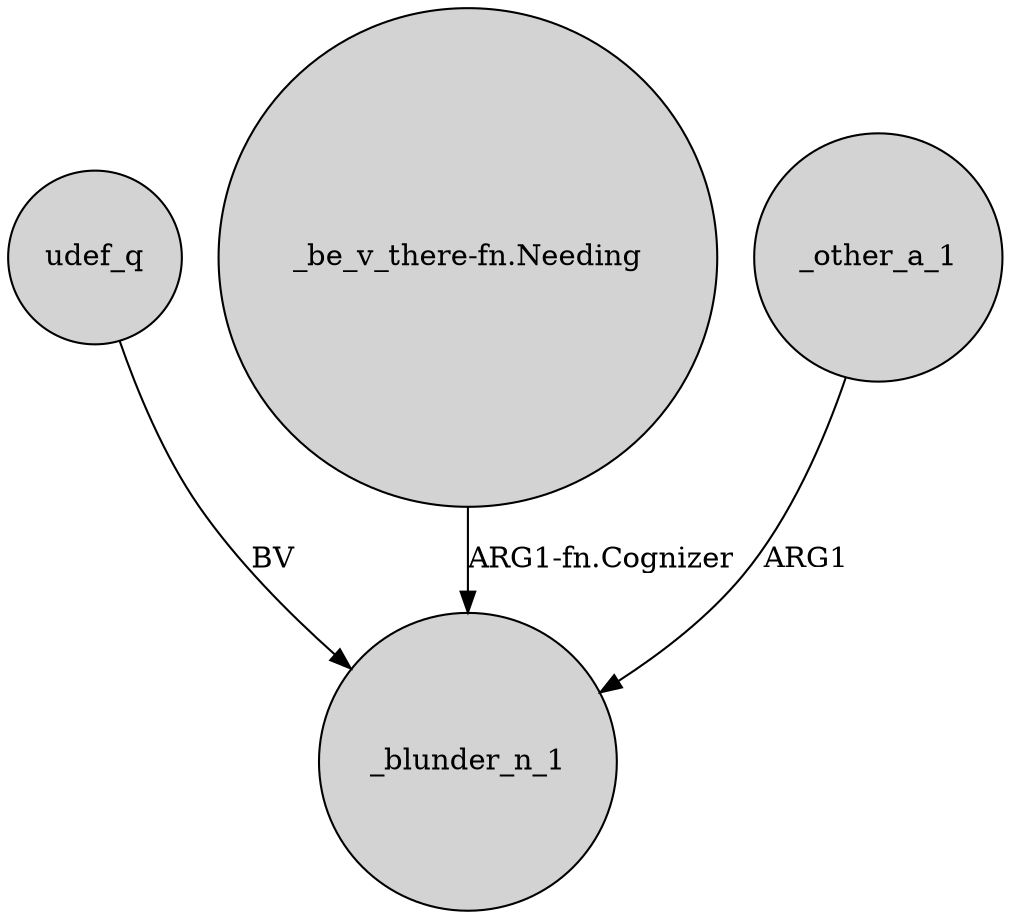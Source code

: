 digraph {
	node [shape=circle style=filled]
	udef_q -> _blunder_n_1 [label=BV]
	"_be_v_there-fn.Needing" -> _blunder_n_1 [label="ARG1-fn.Cognizer"]
	_other_a_1 -> _blunder_n_1 [label=ARG1]
}
